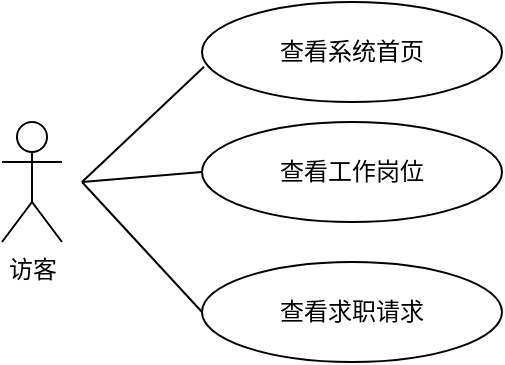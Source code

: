 <mxfile version="27.0.1" pages="6">
  <diagram name="第 1 页" id="2GDH76MVl6VmWbq02Grh">
    <mxGraphModel dx="1453" dy="730" grid="1" gridSize="10" guides="1" tooltips="1" connect="1" arrows="1" fold="1" page="1" pageScale="1" pageWidth="827" pageHeight="1169" math="0" shadow="0">
      <root>
        <mxCell id="0" />
        <mxCell id="1" parent="0" />
        <mxCell id="zZmuXaOG9Saka1yVLpwK-1" value="访客" style="shape=umlActor;verticalLabelPosition=bottom;verticalAlign=top;html=1;" vertex="1" parent="1">
          <mxGeometry x="120" y="180" width="30" height="60" as="geometry" />
        </mxCell>
        <mxCell id="zZmuXaOG9Saka1yVLpwK-4" value="查看系统首页" style="ellipse;whiteSpace=wrap;html=1;" vertex="1" parent="1">
          <mxGeometry x="220" y="120" width="150" height="50" as="geometry" />
        </mxCell>
        <mxCell id="zZmuXaOG9Saka1yVLpwK-5" value="查看工作岗位" style="ellipse;whiteSpace=wrap;html=1;" vertex="1" parent="1">
          <mxGeometry x="220" y="180" width="150" height="50" as="geometry" />
        </mxCell>
        <mxCell id="zZmuXaOG9Saka1yVLpwK-6" value="查看求职请求" style="ellipse;whiteSpace=wrap;html=1;" vertex="1" parent="1">
          <mxGeometry x="220" y="250" width="150" height="50" as="geometry" />
        </mxCell>
        <mxCell id="zZmuXaOG9Saka1yVLpwK-13" value="" style="endArrow=none;html=1;rounded=0;entryX=0.007;entryY=0.647;entryDx=0;entryDy=0;entryPerimeter=0;" edge="1" parent="1" target="zZmuXaOG9Saka1yVLpwK-4">
          <mxGeometry width="50" height="50" relative="1" as="geometry">
            <mxPoint x="160" y="210" as="sourcePoint" />
            <mxPoint x="440" y="350" as="targetPoint" />
          </mxGeometry>
        </mxCell>
        <mxCell id="zZmuXaOG9Saka1yVLpwK-14" value="" style="endArrow=none;html=1;rounded=0;entryX=0;entryY=0.5;entryDx=0;entryDy=0;" edge="1" parent="1" target="zZmuXaOG9Saka1yVLpwK-5">
          <mxGeometry width="50" height="50" relative="1" as="geometry">
            <mxPoint x="160" y="210" as="sourcePoint" />
            <mxPoint x="231" y="162" as="targetPoint" />
          </mxGeometry>
        </mxCell>
        <mxCell id="zZmuXaOG9Saka1yVLpwK-15" value="" style="endArrow=none;html=1;rounded=0;entryX=0;entryY=0.5;entryDx=0;entryDy=0;" edge="1" parent="1" target="zZmuXaOG9Saka1yVLpwK-6">
          <mxGeometry width="50" height="50" relative="1" as="geometry">
            <mxPoint x="160" y="210" as="sourcePoint" />
            <mxPoint x="241" y="172" as="targetPoint" />
          </mxGeometry>
        </mxCell>
      </root>
    </mxGraphModel>
  </diagram>
  <diagram id="-imuxvIKcpQewfqmrpBF" name="第 2 页">
    <mxGraphModel dx="1453" dy="730" grid="1" gridSize="10" guides="1" tooltips="1" connect="1" arrows="1" fold="1" page="1" pageScale="1" pageWidth="827" pageHeight="1169" math="0" shadow="0">
      <root>
        <mxCell id="0" />
        <mxCell id="1" parent="0" />
        <mxCell id="9Ub3UlrLEFwC5tRIosp9-1" value="应聘者" style="shape=umlActor;verticalLabelPosition=bottom;verticalAlign=top;html=1;" vertex="1" parent="1">
          <mxGeometry x="120" y="180" width="30" height="60" as="geometry" />
        </mxCell>
        <mxCell id="9Ub3UlrLEFwC5tRIosp9-2" value="查看系统首页" style="ellipse;whiteSpace=wrap;html=1;" vertex="1" parent="1">
          <mxGeometry x="380" y="80" width="150" height="50" as="geometry" />
        </mxCell>
        <mxCell id="9Ub3UlrLEFwC5tRIosp9-3" value="查看工作岗位" style="ellipse;whiteSpace=wrap;html=1;" vertex="1" parent="1">
          <mxGeometry x="480" y="140" width="150" height="50" as="geometry" />
        </mxCell>
        <mxCell id="9Ub3UlrLEFwC5tRIosp9-4" value="查看/发送求职请求" style="ellipse;whiteSpace=wrap;html=1;" vertex="1" parent="1">
          <mxGeometry x="480" y="250" width="150" height="50" as="geometry" />
        </mxCell>
        <mxCell id="9Ub3UlrLEFwC5tRIosp9-5" value="" style="endArrow=none;html=1;rounded=0;entryX=0.007;entryY=0.647;entryDx=0;entryDy=0;entryPerimeter=0;" edge="1" parent="1" target="9Ub3UlrLEFwC5tRIosp9-2">
          <mxGeometry width="50" height="50" relative="1" as="geometry">
            <mxPoint x="160" y="210" as="sourcePoint" />
            <mxPoint x="440" y="350" as="targetPoint" />
          </mxGeometry>
        </mxCell>
        <mxCell id="9Ub3UlrLEFwC5tRIosp9-6" value="" style="endArrow=none;html=1;rounded=0;entryX=0;entryY=0.5;entryDx=0;entryDy=0;" edge="1" parent="1" target="9Ub3UlrLEFwC5tRIosp9-3">
          <mxGeometry width="50" height="50" relative="1" as="geometry">
            <mxPoint x="160" y="210" as="sourcePoint" />
            <mxPoint x="231" y="162" as="targetPoint" />
          </mxGeometry>
        </mxCell>
        <mxCell id="9Ub3UlrLEFwC5tRIosp9-7" value="" style="endArrow=none;html=1;rounded=0;entryX=0;entryY=0.5;entryDx=0;entryDy=0;" edge="1" parent="1" target="9Ub3UlrLEFwC5tRIosp9-4">
          <mxGeometry width="50" height="50" relative="1" as="geometry">
            <mxPoint x="160" y="210" as="sourcePoint" />
            <mxPoint x="241" y="172" as="targetPoint" />
          </mxGeometry>
        </mxCell>
        <mxCell id="9Ub3UlrLEFwC5tRIosp9-8" value="登录/注册功能" style="ellipse;whiteSpace=wrap;html=1;" vertex="1" parent="1">
          <mxGeometry x="310" y="20" width="150" height="50" as="geometry" />
        </mxCell>
        <mxCell id="9Ub3UlrLEFwC5tRIosp9-9" value="" style="endArrow=none;html=1;rounded=0;entryX=0;entryY=1;entryDx=0;entryDy=0;" edge="1" parent="1" target="9Ub3UlrLEFwC5tRIosp9-8">
          <mxGeometry width="50" height="50" relative="1" as="geometry">
            <mxPoint x="160" y="210" as="sourcePoint" />
            <mxPoint x="331" y="122" as="targetPoint" />
          </mxGeometry>
        </mxCell>
        <mxCell id="9Ub3UlrLEFwC5tRIosp9-11" value="查看/修改个人信息" style="ellipse;whiteSpace=wrap;html=1;" vertex="1" parent="1">
          <mxGeometry x="590" y="200" width="150" height="50" as="geometry" />
        </mxCell>
        <mxCell id="9Ub3UlrLEFwC5tRIosp9-12" value="" style="endArrow=none;html=1;rounded=0;entryX=0;entryY=0.5;entryDx=0;entryDy=0;" edge="1" parent="1" target="9Ub3UlrLEFwC5tRIosp9-11">
          <mxGeometry width="50" height="50" relative="1" as="geometry">
            <mxPoint x="160" y="210" as="sourcePoint" />
            <mxPoint x="420" y="265" as="targetPoint" />
          </mxGeometry>
        </mxCell>
        <mxCell id="9Ub3UlrLEFwC5tRIosp9-13" value="查看/发送留言" style="ellipse;whiteSpace=wrap;html=1;" vertex="1" parent="1">
          <mxGeometry x="330" y="400" width="150" height="50" as="geometry" />
        </mxCell>
        <mxCell id="9Ub3UlrLEFwC5tRIosp9-14" value="" style="endArrow=none;html=1;rounded=0;entryX=0;entryY=0.5;entryDx=0;entryDy=0;" edge="1" parent="1" target="9Ub3UlrLEFwC5tRIosp9-13">
          <mxGeometry width="50" height="50" relative="1" as="geometry">
            <mxPoint x="160" y="210" as="sourcePoint" />
            <mxPoint x="390" y="335" as="targetPoint" />
          </mxGeometry>
        </mxCell>
        <mxCell id="9Ub3UlrLEFwC5tRIosp9-15" value="查看面试邀请" style="ellipse;whiteSpace=wrap;html=1;" vertex="1" parent="1">
          <mxGeometry x="390" y="310" width="150" height="50" as="geometry" />
        </mxCell>
        <mxCell id="9Ub3UlrLEFwC5tRIosp9-16" value="" style="endArrow=none;html=1;rounded=0;entryX=0.011;entryY=0.66;entryDx=0;entryDy=0;entryPerimeter=0;" edge="1" parent="1" target="9Ub3UlrLEFwC5tRIosp9-15">
          <mxGeometry width="50" height="50" relative="1" as="geometry">
            <mxPoint x="160" y="210" as="sourcePoint" />
            <mxPoint x="480" y="295" as="targetPoint" />
          </mxGeometry>
        </mxCell>
      </root>
    </mxGraphModel>
  </diagram>
  <diagram id="fpXQRVmt6rq48pq56r_s" name="第 3 页">
    <mxGraphModel dx="1453" dy="730" grid="1" gridSize="10" guides="1" tooltips="1" connect="1" arrows="1" fold="1" page="1" pageScale="1" pageWidth="827" pageHeight="1169" math="0" shadow="0">
      <root>
        <mxCell id="0" />
        <mxCell id="1" parent="0" />
        <mxCell id="W1v53pv1Vl7Q0a2-f4ht-1" value="企业用户" style="shape=umlActor;verticalLabelPosition=bottom;verticalAlign=top;html=1;" vertex="1" parent="1">
          <mxGeometry x="120" y="180" width="30" height="60" as="geometry" />
        </mxCell>
        <mxCell id="W1v53pv1Vl7Q0a2-f4ht-2" value="查看系统首页" style="ellipse;whiteSpace=wrap;html=1;" vertex="1" parent="1">
          <mxGeometry x="380" y="80" width="150" height="50" as="geometry" />
        </mxCell>
        <mxCell id="W1v53pv1Vl7Q0a2-f4ht-3" value="查看/修改工作岗位" style="ellipse;whiteSpace=wrap;html=1;" vertex="1" parent="1">
          <mxGeometry x="480" y="140" width="150" height="50" as="geometry" />
        </mxCell>
        <mxCell id="W1v53pv1Vl7Q0a2-f4ht-4" value="查看/接受求职请求" style="ellipse;whiteSpace=wrap;html=1;" vertex="1" parent="1">
          <mxGeometry x="480" y="250" width="150" height="50" as="geometry" />
        </mxCell>
        <mxCell id="W1v53pv1Vl7Q0a2-f4ht-5" value="" style="endArrow=none;html=1;rounded=0;entryX=0.007;entryY=0.647;entryDx=0;entryDy=0;entryPerimeter=0;" edge="1" parent="1" target="W1v53pv1Vl7Q0a2-f4ht-2">
          <mxGeometry width="50" height="50" relative="1" as="geometry">
            <mxPoint x="160" y="210" as="sourcePoint" />
            <mxPoint x="440" y="350" as="targetPoint" />
          </mxGeometry>
        </mxCell>
        <mxCell id="W1v53pv1Vl7Q0a2-f4ht-6" value="" style="endArrow=none;html=1;rounded=0;entryX=0;entryY=0.5;entryDx=0;entryDy=0;" edge="1" parent="1" target="W1v53pv1Vl7Q0a2-f4ht-3">
          <mxGeometry width="50" height="50" relative="1" as="geometry">
            <mxPoint x="160" y="210" as="sourcePoint" />
            <mxPoint x="231" y="162" as="targetPoint" />
          </mxGeometry>
        </mxCell>
        <mxCell id="W1v53pv1Vl7Q0a2-f4ht-7" value="" style="endArrow=none;html=1;rounded=0;entryX=0;entryY=0.5;entryDx=0;entryDy=0;" edge="1" parent="1" target="W1v53pv1Vl7Q0a2-f4ht-4">
          <mxGeometry width="50" height="50" relative="1" as="geometry">
            <mxPoint x="160" y="210" as="sourcePoint" />
            <mxPoint x="241" y="172" as="targetPoint" />
          </mxGeometry>
        </mxCell>
        <mxCell id="W1v53pv1Vl7Q0a2-f4ht-8" value="登录/注册功能" style="ellipse;whiteSpace=wrap;html=1;" vertex="1" parent="1">
          <mxGeometry x="310" y="20" width="150" height="50" as="geometry" />
        </mxCell>
        <mxCell id="W1v53pv1Vl7Q0a2-f4ht-9" value="" style="endArrow=none;html=1;rounded=0;entryX=0;entryY=1;entryDx=0;entryDy=0;" edge="1" parent="1" target="W1v53pv1Vl7Q0a2-f4ht-8">
          <mxGeometry width="50" height="50" relative="1" as="geometry">
            <mxPoint x="160" y="210" as="sourcePoint" />
            <mxPoint x="331" y="122" as="targetPoint" />
          </mxGeometry>
        </mxCell>
        <mxCell id="W1v53pv1Vl7Q0a2-f4ht-10" value="查看/修改企业信息" style="ellipse;whiteSpace=wrap;html=1;" vertex="1" parent="1">
          <mxGeometry x="590" y="200" width="150" height="50" as="geometry" />
        </mxCell>
        <mxCell id="W1v53pv1Vl7Q0a2-f4ht-11" value="" style="endArrow=none;html=1;rounded=0;entryX=0;entryY=0.5;entryDx=0;entryDy=0;" edge="1" parent="1" target="W1v53pv1Vl7Q0a2-f4ht-10">
          <mxGeometry width="50" height="50" relative="1" as="geometry">
            <mxPoint x="160" y="210" as="sourcePoint" />
            <mxPoint x="420" y="265" as="targetPoint" />
          </mxGeometry>
        </mxCell>
        <mxCell id="W1v53pv1Vl7Q0a2-f4ht-12" value="查看留言" style="ellipse;whiteSpace=wrap;html=1;" vertex="1" parent="1">
          <mxGeometry x="330" y="400" width="150" height="50" as="geometry" />
        </mxCell>
        <mxCell id="W1v53pv1Vl7Q0a2-f4ht-13" value="" style="endArrow=none;html=1;rounded=0;entryX=0;entryY=0.5;entryDx=0;entryDy=0;" edge="1" parent="1" target="W1v53pv1Vl7Q0a2-f4ht-12">
          <mxGeometry width="50" height="50" relative="1" as="geometry">
            <mxPoint x="160" y="210" as="sourcePoint" />
            <mxPoint x="390" y="335" as="targetPoint" />
          </mxGeometry>
        </mxCell>
        <mxCell id="W1v53pv1Vl7Q0a2-f4ht-14" value="查看/发出面试邀请" style="ellipse;whiteSpace=wrap;html=1;" vertex="1" parent="1">
          <mxGeometry x="390" y="310" width="150" height="50" as="geometry" />
        </mxCell>
        <mxCell id="W1v53pv1Vl7Q0a2-f4ht-15" value="" style="endArrow=none;html=1;rounded=0;entryX=0.011;entryY=0.66;entryDx=0;entryDy=0;entryPerimeter=0;" edge="1" parent="1" target="W1v53pv1Vl7Q0a2-f4ht-14">
          <mxGeometry width="50" height="50" relative="1" as="geometry">
            <mxPoint x="160" y="210" as="sourcePoint" />
            <mxPoint x="480" y="295" as="targetPoint" />
          </mxGeometry>
        </mxCell>
      </root>
    </mxGraphModel>
  </diagram>
  <diagram id="1Z8jJP3rl6NMqyAC-Uxs" name="第 4 页">
    <mxGraphModel dx="1453" dy="730" grid="1" gridSize="10" guides="1" tooltips="1" connect="1" arrows="1" fold="1" page="1" pageScale="1" pageWidth="827" pageHeight="1169" math="0" shadow="0">
      <root>
        <mxCell id="0" />
        <mxCell id="1" parent="0" />
        <mxCell id="AjjdyYKxUBdp6-kctdac-1" value="系统管理员" style="shape=umlActor;verticalLabelPosition=bottom;verticalAlign=top;html=1;" vertex="1" parent="1">
          <mxGeometry x="120" y="180" width="30" height="60" as="geometry" />
        </mxCell>
        <mxCell id="AjjdyYKxUBdp6-kctdac-2" value="查看系统首页" style="ellipse;whiteSpace=wrap;html=1;" vertex="1" parent="1">
          <mxGeometry x="360" y="60" width="150" height="50" as="geometry" />
        </mxCell>
        <mxCell id="AjjdyYKxUBdp6-kctdac-3" value="查看/修改工作岗位" style="ellipse;whiteSpace=wrap;html=1;" vertex="1" parent="1">
          <mxGeometry x="450" y="110" width="150" height="50" as="geometry" />
        </mxCell>
        <mxCell id="AjjdyYKxUBdp6-kctdac-4" value="查看/删除/修改求职请求" style="ellipse;whiteSpace=wrap;html=1;" vertex="1" parent="1">
          <mxGeometry x="500" y="320" width="150" height="50" as="geometry" />
        </mxCell>
        <mxCell id="AjjdyYKxUBdp6-kctdac-5" value="" style="endArrow=none;html=1;rounded=0;entryX=0.007;entryY=0.647;entryDx=0;entryDy=0;entryPerimeter=0;" edge="1" parent="1" target="AjjdyYKxUBdp6-kctdac-2">
          <mxGeometry width="50" height="50" relative="1" as="geometry">
            <mxPoint x="160" y="210" as="sourcePoint" />
            <mxPoint x="440" y="350" as="targetPoint" />
          </mxGeometry>
        </mxCell>
        <mxCell id="AjjdyYKxUBdp6-kctdac-6" value="" style="endArrow=none;html=1;rounded=0;entryX=0;entryY=0.5;entryDx=0;entryDy=0;" edge="1" parent="1" target="AjjdyYKxUBdp6-kctdac-3">
          <mxGeometry width="50" height="50" relative="1" as="geometry">
            <mxPoint x="160" y="210" as="sourcePoint" />
            <mxPoint x="231" y="162" as="targetPoint" />
          </mxGeometry>
        </mxCell>
        <mxCell id="AjjdyYKxUBdp6-kctdac-7" value="" style="endArrow=none;html=1;rounded=0;entryX=0;entryY=0.5;entryDx=0;entryDy=0;" edge="1" parent="1" target="AjjdyYKxUBdp6-kctdac-4">
          <mxGeometry width="50" height="50" relative="1" as="geometry">
            <mxPoint x="160" y="210" as="sourcePoint" />
            <mxPoint x="241" y="172" as="targetPoint" />
          </mxGeometry>
        </mxCell>
        <mxCell id="AjjdyYKxUBdp6-kctdac-8" value="登录/注册功能" style="ellipse;whiteSpace=wrap;html=1;" vertex="1" parent="1">
          <mxGeometry x="264" y="10" width="150" height="50" as="geometry" />
        </mxCell>
        <mxCell id="AjjdyYKxUBdp6-kctdac-9" value="" style="endArrow=none;html=1;rounded=0;entryX=0;entryY=1;entryDx=0;entryDy=0;" edge="1" parent="1" target="AjjdyYKxUBdp6-kctdac-8">
          <mxGeometry width="50" height="50" relative="1" as="geometry">
            <mxPoint x="160" y="210" as="sourcePoint" />
            <mxPoint x="331" y="122" as="targetPoint" />
          </mxGeometry>
        </mxCell>
        <mxCell id="AjjdyYKxUBdp6-kctdac-10" value="查看/修改/添加企业信息" style="ellipse;whiteSpace=wrap;html=1;" vertex="1" parent="1">
          <mxGeometry x="540" y="170" width="150" height="50" as="geometry" />
        </mxCell>
        <mxCell id="AjjdyYKxUBdp6-kctdac-11" value="" style="endArrow=none;html=1;rounded=0;entryX=0;entryY=0.5;entryDx=0;entryDy=0;" edge="1" parent="1" target="AjjdyYKxUBdp6-kctdac-10">
          <mxGeometry width="50" height="50" relative="1" as="geometry">
            <mxPoint x="160" y="210" as="sourcePoint" />
            <mxPoint x="420" y="265" as="targetPoint" />
          </mxGeometry>
        </mxCell>
        <mxCell id="AjjdyYKxUBdp6-kctdac-12" value="查看/删除留言" style="ellipse;whiteSpace=wrap;html=1;" vertex="1" parent="1">
          <mxGeometry x="270" y="490" width="150" height="50" as="geometry" />
        </mxCell>
        <mxCell id="AjjdyYKxUBdp6-kctdac-13" value="" style="endArrow=none;html=1;rounded=0;entryX=0;entryY=0.5;entryDx=0;entryDy=0;" edge="1" parent="1" target="AjjdyYKxUBdp6-kctdac-12">
          <mxGeometry width="50" height="50" relative="1" as="geometry">
            <mxPoint x="160" y="210" as="sourcePoint" />
            <mxPoint x="390" y="335" as="targetPoint" />
          </mxGeometry>
        </mxCell>
        <mxCell id="AjjdyYKxUBdp6-kctdac-14" value="查看/修改/删除面试邀请" style="ellipse;whiteSpace=wrap;html=1;" vertex="1" parent="1">
          <mxGeometry x="370" y="440" width="150" height="50" as="geometry" />
        </mxCell>
        <mxCell id="AjjdyYKxUBdp6-kctdac-15" value="" style="endArrow=none;html=1;rounded=0;entryX=0.011;entryY=0.66;entryDx=0;entryDy=0;entryPerimeter=0;" edge="1" parent="1" target="AjjdyYKxUBdp6-kctdac-14">
          <mxGeometry width="50" height="50" relative="1" as="geometry">
            <mxPoint x="160" y="210" as="sourcePoint" />
            <mxPoint x="480" y="295" as="targetPoint" />
          </mxGeometry>
        </mxCell>
        <mxCell id="qaLExTulfCxYtcMh3SKy-1" value="查看/修改/添加应聘者信息" style="ellipse;whiteSpace=wrap;html=1;" vertex="1" parent="1">
          <mxGeometry x="560" y="250" width="150" height="50" as="geometry" />
        </mxCell>
        <mxCell id="qaLExTulfCxYtcMh3SKy-2" value="" style="endArrow=none;html=1;rounded=0;entryX=0.002;entryY=0.66;entryDx=0;entryDy=0;entryPerimeter=0;" edge="1" parent="1" target="qaLExTulfCxYtcMh3SKy-1">
          <mxGeometry width="50" height="50" relative="1" as="geometry">
            <mxPoint x="160" y="210" as="sourcePoint" />
            <mxPoint x="590" y="235" as="targetPoint" />
          </mxGeometry>
        </mxCell>
        <mxCell id="qaLExTulfCxYtcMh3SKy-3" value="管理员管理" style="ellipse;whiteSpace=wrap;html=1;" vertex="1" parent="1">
          <mxGeometry x="440" y="380" width="150" height="50" as="geometry" />
        </mxCell>
        <mxCell id="qaLExTulfCxYtcMh3SKy-4" value="" style="endArrow=none;html=1;rounded=0;entryX=0;entryY=0.5;entryDx=0;entryDy=0;" edge="1" parent="1" target="qaLExTulfCxYtcMh3SKy-3">
          <mxGeometry width="50" height="50" relative="1" as="geometry">
            <mxPoint x="160" y="210" as="sourcePoint" />
            <mxPoint x="490" y="335" as="targetPoint" />
          </mxGeometry>
        </mxCell>
      </root>
    </mxGraphModel>
  </diagram>
  <diagram id="lBaF6vBHtZ_Q816PpNov" name="第 5 页">
    <mxGraphModel dx="1211" dy="608" grid="1" gridSize="10" guides="1" tooltips="1" connect="1" arrows="1" fold="1" page="1" pageScale="1" pageWidth="827" pageHeight="1169" math="0" shadow="0">
      <root>
        <mxCell id="0" />
        <mxCell id="1" parent="0" />
        <mxCell id="vmAebD6o5vECsE8aH-xc-1" value="&lt;font style=&quot;font-size: 18px;&quot;&gt;开始&lt;/font&gt;" style="strokeWidth=2;html=1;shape=mxgraph.flowchart.start_1;whiteSpace=wrap;" vertex="1" parent="1">
          <mxGeometry x="315.01" y="40" width="120" height="40" as="geometry" />
        </mxCell>
        <mxCell id="vmAebD6o5vECsE8aH-xc-8" style="edgeStyle=orthogonalEdgeStyle;rounded=0;orthogonalLoop=1;jettySize=auto;html=1;exitX=1;exitY=0.5;exitDx=0;exitDy=0;exitPerimeter=0;entryX=0;entryY=0.5;entryDx=0;entryDy=0;" edge="1" parent="1" source="vmAebD6o5vECsE8aH-xc-3" target="vmAebD6o5vECsE8aH-xc-7">
          <mxGeometry relative="1" as="geometry" />
        </mxCell>
        <mxCell id="vmAebD6o5vECsE8aH-xc-9" value="N" style="edgeLabel;html=1;align=center;verticalAlign=middle;resizable=0;points=[];" vertex="1" connectable="0" parent="vmAebD6o5vECsE8aH-xc-8">
          <mxGeometry x="-0.03" y="-1" relative="1" as="geometry">
            <mxPoint y="-16" as="offset" />
          </mxGeometry>
        </mxCell>
        <mxCell id="vmAebD6o5vECsE8aH-xc-10" style="edgeStyle=orthogonalEdgeStyle;rounded=0;orthogonalLoop=1;jettySize=auto;html=1;exitX=0.5;exitY=1;exitDx=0;exitDy=0;exitPerimeter=0;entryX=0.5;entryY=0;entryDx=0;entryDy=0;" edge="1" parent="1" source="vmAebD6o5vECsE8aH-xc-3" target="vmAebD6o5vECsE8aH-xc-6">
          <mxGeometry relative="1" as="geometry" />
        </mxCell>
        <mxCell id="vmAebD6o5vECsE8aH-xc-11" value="Y" style="edgeLabel;html=1;align=center;verticalAlign=middle;resizable=0;points=[];" vertex="1" connectable="0" parent="vmAebD6o5vECsE8aH-xc-10">
          <mxGeometry x="-0.151" relative="1" as="geometry">
            <mxPoint x="15" as="offset" />
          </mxGeometry>
        </mxCell>
        <mxCell id="vmAebD6o5vECsE8aH-xc-3" value="&lt;font style=&quot;font-size: 18px;&quot;&gt;是否登录&lt;/font&gt;" style="strokeWidth=2;html=1;shape=mxgraph.flowchart.decision;whiteSpace=wrap;" vertex="1" parent="1">
          <mxGeometry x="288.76" y="125" width="172.5" height="70" as="geometry" />
        </mxCell>
        <mxCell id="vmAebD6o5vECsE8aH-xc-5" style="edgeStyle=orthogonalEdgeStyle;rounded=0;orthogonalLoop=1;jettySize=auto;html=1;entryX=0.5;entryY=0;entryDx=0;entryDy=0;entryPerimeter=0;" edge="1" parent="1" source="vmAebD6o5vECsE8aH-xc-1" target="vmAebD6o5vECsE8aH-xc-3">
          <mxGeometry relative="1" as="geometry" />
        </mxCell>
        <mxCell id="vmAebD6o5vECsE8aH-xc-6" value="&lt;font style=&quot;font-size: 18px;&quot;&gt;已登录&lt;/font&gt;" style="rounded=1;whiteSpace=wrap;html=1;absoluteArcSize=1;arcSize=0;strokeWidth=2;" vertex="1" parent="1">
          <mxGeometry x="315.96" y="270" width="119.05" height="40" as="geometry" />
        </mxCell>
        <mxCell id="vmAebD6o5vECsE8aH-xc-15" style="edgeStyle=orthogonalEdgeStyle;rounded=0;orthogonalLoop=1;jettySize=auto;html=1;exitX=0.5;exitY=1;exitDx=0;exitDy=0;" edge="1" parent="1" source="vmAebD6o5vECsE8aH-xc-7" target="vmAebD6o5vECsE8aH-xc-12">
          <mxGeometry relative="1" as="geometry" />
        </mxCell>
        <mxCell id="vmAebD6o5vECsE8aH-xc-16" style="edgeStyle=orthogonalEdgeStyle;rounded=0;orthogonalLoop=1;jettySize=auto;html=1;exitX=0.5;exitY=1;exitDx=0;exitDy=0;entryX=0.5;entryY=0;entryDx=0;entryDy=0;" edge="1" parent="1" source="vmAebD6o5vECsE8aH-xc-7" target="vmAebD6o5vECsE8aH-xc-13">
          <mxGeometry relative="1" as="geometry" />
        </mxCell>
        <mxCell id="vmAebD6o5vECsE8aH-xc-17" style="edgeStyle=orthogonalEdgeStyle;rounded=0;orthogonalLoop=1;jettySize=auto;html=1;exitX=0.5;exitY=1;exitDx=0;exitDy=0;entryX=0.5;entryY=0;entryDx=0;entryDy=0;" edge="1" parent="1" source="vmAebD6o5vECsE8aH-xc-7" target="vmAebD6o5vECsE8aH-xc-14">
          <mxGeometry relative="1" as="geometry" />
        </mxCell>
        <mxCell id="vmAebD6o5vECsE8aH-xc-7" value="&lt;font style=&quot;font-size: 18px;&quot;&gt;访客&lt;/font&gt;" style="rounded=1;whiteSpace=wrap;html=1;absoluteArcSize=1;arcSize=0;strokeWidth=2;" vertex="1" parent="1">
          <mxGeometry x="947.5" y="142.5" width="100" height="35" as="geometry" />
        </mxCell>
        <mxCell id="vmAebD6o5vECsE8aH-xc-57" style="edgeStyle=orthogonalEdgeStyle;rounded=0;orthogonalLoop=1;jettySize=auto;html=1;exitX=0.5;exitY=1;exitDx=0;exitDy=0;" edge="1" parent="1" source="vmAebD6o5vECsE8aH-xc-12" target="vmAebD6o5vECsE8aH-xc-46">
          <mxGeometry relative="1" as="geometry">
            <Array as="points">
              <mxPoint x="858" y="820" />
              <mxPoint x="783" y="820" />
            </Array>
          </mxGeometry>
        </mxCell>
        <mxCell id="vmAebD6o5vECsE8aH-xc-12" value="&lt;font style=&quot;font-size: 18px;&quot;&gt;查看系统首页&lt;/font&gt;" style="rounded=1;whiteSpace=wrap;html=1;absoluteArcSize=1;arcSize=0;strokeWidth=2;" vertex="1" parent="1">
          <mxGeometry x="840" y="260" width="35" height="170" as="geometry" />
        </mxCell>
        <mxCell id="vmAebD6o5vECsE8aH-xc-53" style="edgeStyle=orthogonalEdgeStyle;rounded=0;orthogonalLoop=1;jettySize=auto;html=1;exitX=0.5;exitY=1;exitDx=0;exitDy=0;" edge="1" parent="1" source="vmAebD6o5vECsE8aH-xc-13" target="vmAebD6o5vECsE8aH-xc-46">
          <mxGeometry relative="1" as="geometry">
            <Array as="points">
              <mxPoint x="998" y="820" />
              <mxPoint x="783" y="820" />
            </Array>
          </mxGeometry>
        </mxCell>
        <mxCell id="vmAebD6o5vECsE8aH-xc-13" value="&lt;font style=&quot;font-size: 18px;&quot;&gt;查看工作岗位&lt;/font&gt;" style="rounded=1;whiteSpace=wrap;html=1;absoluteArcSize=1;arcSize=0;strokeWidth=2;" vertex="1" parent="1">
          <mxGeometry x="980" y="260" width="35" height="170" as="geometry" />
        </mxCell>
        <mxCell id="vmAebD6o5vECsE8aH-xc-54" style="edgeStyle=orthogonalEdgeStyle;rounded=0;orthogonalLoop=1;jettySize=auto;html=1;exitX=0.5;exitY=1;exitDx=0;exitDy=0;" edge="1" parent="1" source="vmAebD6o5vECsE8aH-xc-14" target="vmAebD6o5vECsE8aH-xc-46">
          <mxGeometry relative="1" as="geometry">
            <Array as="points">
              <mxPoint x="1128" y="820" />
              <mxPoint x="783" y="820" />
            </Array>
          </mxGeometry>
        </mxCell>
        <mxCell id="vmAebD6o5vECsE8aH-xc-14" value="&lt;font style=&quot;font-size: 18px;&quot;&gt;查看求职请求&lt;/font&gt;" style="rounded=1;whiteSpace=wrap;html=1;absoluteArcSize=1;arcSize=0;strokeWidth=2;" vertex="1" parent="1">
          <mxGeometry x="1110" y="260" width="35" height="170" as="geometry" />
        </mxCell>
        <mxCell id="vmAebD6o5vECsE8aH-xc-23" style="edgeStyle=orthogonalEdgeStyle;rounded=0;orthogonalLoop=1;jettySize=auto;html=1;exitX=0.5;exitY=1;exitDx=0;exitDy=0;exitPerimeter=0;" edge="1" parent="1" source="vmAebD6o5vECsE8aH-xc-18" target="vmAebD6o5vECsE8aH-xc-22">
          <mxGeometry relative="1" as="geometry" />
        </mxCell>
        <mxCell id="vmAebD6o5vECsE8aH-xc-24" style="edgeStyle=orthogonalEdgeStyle;rounded=0;orthogonalLoop=1;jettySize=auto;html=1;exitX=0.5;exitY=1;exitDx=0;exitDy=0;exitPerimeter=0;entryX=0.5;entryY=0;entryDx=0;entryDy=0;" edge="1" parent="1" source="vmAebD6o5vECsE8aH-xc-18" target="vmAebD6o5vECsE8aH-xc-21">
          <mxGeometry relative="1" as="geometry" />
        </mxCell>
        <mxCell id="vmAebD6o5vECsE8aH-xc-25" style="edgeStyle=orthogonalEdgeStyle;rounded=0;orthogonalLoop=1;jettySize=auto;html=1;exitX=0.5;exitY=1;exitDx=0;exitDy=0;exitPerimeter=0;" edge="1" parent="1" source="vmAebD6o5vECsE8aH-xc-18" target="vmAebD6o5vECsE8aH-xc-20">
          <mxGeometry relative="1" as="geometry" />
        </mxCell>
        <mxCell id="vmAebD6o5vECsE8aH-xc-18" value="&lt;font style=&quot;font-size: 18px;&quot;&gt;用户类别&lt;/font&gt;" style="strokeWidth=2;html=1;shape=mxgraph.flowchart.decision;whiteSpace=wrap;" vertex="1" parent="1">
          <mxGeometry x="290" y="350" width="172.5" height="70" as="geometry" />
        </mxCell>
        <mxCell id="vmAebD6o5vECsE8aH-xc-19" style="edgeStyle=orthogonalEdgeStyle;rounded=0;orthogonalLoop=1;jettySize=auto;html=1;exitX=0.5;exitY=1;exitDx=0;exitDy=0;entryX=0.5;entryY=0;entryDx=0;entryDy=0;entryPerimeter=0;" edge="1" parent="1" source="vmAebD6o5vECsE8aH-xc-6" target="vmAebD6o5vECsE8aH-xc-18">
          <mxGeometry relative="1" as="geometry" />
        </mxCell>
        <mxCell id="vmAebD6o5vECsE8aH-xc-43" style="edgeStyle=orthogonalEdgeStyle;rounded=0;orthogonalLoop=1;jettySize=auto;html=1;exitX=0.5;exitY=1;exitDx=0;exitDy=0;entryX=0.5;entryY=0;entryDx=0;entryDy=0;" edge="1" parent="1" source="vmAebD6o5vECsE8aH-xc-20" target="vmAebD6o5vECsE8aH-xc-42">
          <mxGeometry relative="1" as="geometry" />
        </mxCell>
        <mxCell id="vmAebD6o5vECsE8aH-xc-45" style="edgeStyle=orthogonalEdgeStyle;rounded=0;orthogonalLoop=1;jettySize=auto;html=1;exitX=0.5;exitY=1;exitDx=0;exitDy=0;entryX=0.5;entryY=0;entryDx=0;entryDy=0;" edge="1" parent="1" source="vmAebD6o5vECsE8aH-xc-20" target="vmAebD6o5vECsE8aH-xc-44">
          <mxGeometry relative="1" as="geometry" />
        </mxCell>
        <mxCell id="vmAebD6o5vECsE8aH-xc-20" value="&lt;font style=&quot;font-size: 18px;&quot;&gt;系统管理员&lt;/font&gt;" style="rounded=1;whiteSpace=wrap;html=1;absoluteArcSize=1;arcSize=0;strokeWidth=2;" vertex="1" parent="1">
          <mxGeometry x="660" y="520" width="100" height="35" as="geometry" />
        </mxCell>
        <mxCell id="vmAebD6o5vECsE8aH-xc-32" style="edgeStyle=orthogonalEdgeStyle;rounded=0;orthogonalLoop=1;jettySize=auto;html=1;exitX=0.5;exitY=1;exitDx=0;exitDy=0;entryX=0.5;entryY=0;entryDx=0;entryDy=0;" edge="1" parent="1" source="vmAebD6o5vECsE8aH-xc-21" target="vmAebD6o5vECsE8aH-xc-26">
          <mxGeometry relative="1" as="geometry">
            <mxPoint x="290" y="600" as="targetPoint" />
            <Array as="points">
              <mxPoint x="376" y="580" />
              <mxPoint x="298" y="580" />
            </Array>
          </mxGeometry>
        </mxCell>
        <mxCell id="vmAebD6o5vECsE8aH-xc-35" style="edgeStyle=orthogonalEdgeStyle;rounded=0;orthogonalLoop=1;jettySize=auto;html=1;exitX=0.5;exitY=1;exitDx=0;exitDy=0;entryX=0.5;entryY=0;entryDx=0;entryDy=0;" edge="1" parent="1" source="vmAebD6o5vECsE8aH-xc-21" target="vmAebD6o5vECsE8aH-xc-33">
          <mxGeometry relative="1" as="geometry">
            <Array as="points">
              <mxPoint x="376" y="580" />
              <mxPoint x="128" y="580" />
            </Array>
          </mxGeometry>
        </mxCell>
        <mxCell id="vmAebD6o5vECsE8aH-xc-21" value="&lt;font style=&quot;font-size: 18px;&quot;&gt;企业用户&lt;/font&gt;" style="rounded=1;whiteSpace=wrap;html=1;absoluteArcSize=1;arcSize=0;strokeWidth=2;" vertex="1" parent="1">
          <mxGeometry x="326.25" y="520" width="100" height="35" as="geometry" />
        </mxCell>
        <mxCell id="vmAebD6o5vECsE8aH-xc-31" style="edgeStyle=orthogonalEdgeStyle;rounded=0;orthogonalLoop=1;jettySize=auto;html=1;exitX=0.5;exitY=1;exitDx=0;exitDy=0;entryX=0.5;entryY=0;entryDx=0;entryDy=0;" edge="1" parent="1" source="vmAebD6o5vECsE8aH-xc-22" target="vmAebD6o5vECsE8aH-xc-26">
          <mxGeometry relative="1" as="geometry">
            <Array as="points">
              <mxPoint x="230" y="580" />
              <mxPoint x="298" y="580" />
            </Array>
          </mxGeometry>
        </mxCell>
        <mxCell id="vmAebD6o5vECsE8aH-xc-34" style="edgeStyle=orthogonalEdgeStyle;rounded=0;orthogonalLoop=1;jettySize=auto;html=1;exitX=0.5;exitY=1;exitDx=0;exitDy=0;entryX=0.5;entryY=0;entryDx=0;entryDy=0;" edge="1" parent="1" source="vmAebD6o5vECsE8aH-xc-22" target="vmAebD6o5vECsE8aH-xc-33">
          <mxGeometry relative="1" as="geometry">
            <Array as="points">
              <mxPoint x="230" y="580" />
              <mxPoint x="128" y="580" />
            </Array>
          </mxGeometry>
        </mxCell>
        <mxCell id="vmAebD6o5vECsE8aH-xc-40" style="edgeStyle=orthogonalEdgeStyle;rounded=0;orthogonalLoop=1;jettySize=auto;html=1;exitX=0.5;exitY=1;exitDx=0;exitDy=0;entryX=0.5;entryY=0;entryDx=0;entryDy=0;" edge="1" parent="1" source="vmAebD6o5vECsE8aH-xc-22" target="vmAebD6o5vECsE8aH-xc-36">
          <mxGeometry relative="1" as="geometry">
            <Array as="points">
              <mxPoint x="230" y="580" />
              <mxPoint x="500" y="580" />
            </Array>
          </mxGeometry>
        </mxCell>
        <mxCell id="vmAebD6o5vECsE8aH-xc-22" value="&lt;font style=&quot;font-size: 18px;&quot;&gt;应聘者&lt;/font&gt;" style="rounded=1;whiteSpace=wrap;html=1;absoluteArcSize=1;arcSize=0;strokeWidth=2;" vertex="1" parent="1">
          <mxGeometry x="180" y="520" width="100" height="40" as="geometry" />
        </mxCell>
        <mxCell id="vmAebD6o5vECsE8aH-xc-48" style="edgeStyle=orthogonalEdgeStyle;rounded=0;orthogonalLoop=1;jettySize=auto;html=1;exitX=0.5;exitY=1;exitDx=0;exitDy=0;" edge="1" parent="1" source="vmAebD6o5vECsE8aH-xc-26" target="vmAebD6o5vECsE8aH-xc-46">
          <mxGeometry relative="1" as="geometry">
            <mxPoint x="600" y="880" as="targetPoint" />
            <Array as="points">
              <mxPoint x="298" y="820" />
              <mxPoint x="783" y="820" />
            </Array>
          </mxGeometry>
        </mxCell>
        <mxCell id="vmAebD6o5vECsE8aH-xc-26" value="&lt;font style=&quot;font-size: 18px;&quot;&gt;查看&lt;/font&gt;&lt;span style=&quot;font-size: 18px; background-color: transparent; color: light-dark(rgb(0, 0, 0), rgb(255, 255, 255));&quot;&gt;/布置&lt;/span&gt;&lt;div&gt;&lt;div&gt;&lt;span style=&quot;font-size: 18px; background-color: transparent; color: light-dark(rgb(0, 0, 0), rgb(255, 255, 255));&quot;&gt;工作岗位信息&lt;/span&gt;&lt;/div&gt;&lt;/div&gt;" style="rounded=1;whiteSpace=wrap;html=1;absoluteArcSize=1;arcSize=0;strokeWidth=2;" vertex="1" parent="1">
          <mxGeometry x="230" y="610" width="135" height="65" as="geometry" />
        </mxCell>
        <mxCell id="vmAebD6o5vECsE8aH-xc-33" value="&lt;font style=&quot;font-size: 18px;&quot;&gt;查看&lt;/font&gt;&lt;span style=&quot;font-size: 18px; background-color: transparent; color: light-dark(rgb(0, 0, 0), rgb(255, 255, 255));&quot;&gt;/布置&lt;/span&gt;&lt;span style=&quot;background-color: transparent; color: light-dark(rgb(0, 0, 0), rgb(255, 255, 255)); font-size: 18px;&quot;&gt;留言&lt;/span&gt;" style="rounded=1;whiteSpace=wrap;html=1;absoluteArcSize=1;arcSize=0;strokeWidth=2;" vertex="1" parent="1">
          <mxGeometry x="60" y="610" width="135" height="65" as="geometry" />
        </mxCell>
        <mxCell id="vmAebD6o5vECsE8aH-xc-49" style="edgeStyle=orthogonalEdgeStyle;rounded=0;orthogonalLoop=1;jettySize=auto;html=1;exitX=0.5;exitY=1;exitDx=0;exitDy=0;" edge="1" parent="1" source="vmAebD6o5vECsE8aH-xc-36" target="vmAebD6o5vECsE8aH-xc-46">
          <mxGeometry relative="1" as="geometry">
            <Array as="points">
              <mxPoint x="510" y="675" />
              <mxPoint x="510" y="820" />
              <mxPoint x="783" y="820" />
            </Array>
          </mxGeometry>
        </mxCell>
        <mxCell id="vmAebD6o5vECsE8aH-xc-36" value="&lt;font style=&quot;font-size: 18px;&quot;&gt;查看&lt;/font&gt;&lt;span style=&quot;font-size: 18px; background-color: transparent; color: light-dark(rgb(0, 0, 0), rgb(255, 255, 255));&quot;&gt;/布置&lt;/span&gt;&lt;div&gt;&lt;span style=&quot;font-size: 18px;&quot;&gt;面试邀请&lt;/span&gt;&lt;/div&gt;" style="rounded=1;whiteSpace=wrap;html=1;absoluteArcSize=1;arcSize=0;strokeWidth=2;" vertex="1" parent="1">
          <mxGeometry x="432.5" y="610" width="135" height="65" as="geometry" />
        </mxCell>
        <mxCell id="vmAebD6o5vECsE8aH-xc-42" value="&lt;span style=&quot;font-size: 18px;&quot;&gt;管理系统用户信息&lt;/span&gt;" style="rounded=1;whiteSpace=wrap;html=1;absoluteArcSize=1;arcSize=0;strokeWidth=2;" vertex="1" parent="1">
          <mxGeometry x="605" y="600" width="45" height="120" as="geometry" />
        </mxCell>
        <mxCell id="vmAebD6o5vECsE8aH-xc-44" value="&lt;span style=&quot;font-size: 18px;&quot;&gt;管理系统功能信息&lt;/span&gt;" style="rounded=1;whiteSpace=wrap;html=1;absoluteArcSize=1;arcSize=0;strokeWidth=2;" vertex="1" parent="1">
          <mxGeometry x="760" y="600" width="45" height="120" as="geometry" />
        </mxCell>
        <mxCell id="vmAebD6o5vECsE8aH-xc-46" value="&lt;font style=&quot;font-size: 18px;&quot;&gt;结束&lt;/font&gt;" style="strokeWidth=2;html=1;shape=mxgraph.flowchart.start_1;whiteSpace=wrap;" vertex="1" parent="1">
          <mxGeometry x="722.5" y="910" width="120" height="40" as="geometry" />
        </mxCell>
        <mxCell id="vmAebD6o5vECsE8aH-xc-47" style="edgeStyle=orthogonalEdgeStyle;rounded=0;orthogonalLoop=1;jettySize=auto;html=1;exitX=0.5;exitY=1;exitDx=0;exitDy=0;entryX=0.5;entryY=0;entryDx=0;entryDy=0;entryPerimeter=0;" edge="1" parent="1" source="vmAebD6o5vECsE8aH-xc-33" target="vmAebD6o5vECsE8aH-xc-46">
          <mxGeometry relative="1" as="geometry">
            <Array as="points">
              <mxPoint x="128" y="820" />
              <mxPoint x="783" y="820" />
              <mxPoint x="783" y="890" />
            </Array>
          </mxGeometry>
        </mxCell>
        <mxCell id="vmAebD6o5vECsE8aH-xc-51" style="edgeStyle=orthogonalEdgeStyle;rounded=0;orthogonalLoop=1;jettySize=auto;html=1;exitX=0.5;exitY=1;exitDx=0;exitDy=0;entryX=0.5;entryY=0;entryDx=0;entryDy=0;entryPerimeter=0;" edge="1" parent="1" source="vmAebD6o5vECsE8aH-xc-44" target="vmAebD6o5vECsE8aH-xc-46">
          <mxGeometry relative="1" as="geometry">
            <Array as="points">
              <mxPoint x="745" y="820" />
              <mxPoint x="783" y="820" />
              <mxPoint x="783" y="890" />
            </Array>
          </mxGeometry>
        </mxCell>
        <mxCell id="vmAebD6o5vECsE8aH-xc-56" style="edgeStyle=orthogonalEdgeStyle;rounded=0;orthogonalLoop=1;jettySize=auto;html=1;exitX=0.5;exitY=1;exitDx=0;exitDy=0;entryX=0.5;entryY=0;entryDx=0;entryDy=0;entryPerimeter=0;" edge="1" parent="1" source="vmAebD6o5vECsE8aH-xc-42" target="vmAebD6o5vECsE8aH-xc-46">
          <mxGeometry relative="1" as="geometry">
            <Array as="points">
              <mxPoint x="628" y="820" />
              <mxPoint x="783" y="820" />
            </Array>
          </mxGeometry>
        </mxCell>
      </root>
    </mxGraphModel>
  </diagram>
  <diagram id="nGwwlxgi3m20u9vLNKAu" name="第 6 页">
    <mxGraphModel dx="1453" dy="730" grid="1" gridSize="10" guides="1" tooltips="1" connect="1" arrows="1" fold="1" page="1" pageScale="1" pageWidth="827" pageHeight="1169" math="0" shadow="0">
      <root>
        <mxCell id="0" />
        <mxCell id="1" parent="0" />
        <mxCell id="uRMY_vWYOBF5y7IU7k-l-1" value="&lt;font style=&quot;font-size: 24px;&quot;&gt;在线招聘系统&lt;/font&gt;" style="rounded=0;whiteSpace=wrap;html=1;" vertex="1" parent="1">
          <mxGeometry x="440" y="30" width="236" height="40" as="geometry" />
        </mxCell>
        <mxCell id="uRMY_vWYOBF5y7IU7k-l-2" value="&lt;font style=&quot;font-size: 24px;&quot;&gt;访客&lt;/font&gt;" style="rounded=0;whiteSpace=wrap;html=1;" vertex="1" parent="1">
          <mxGeometry x="110" y="160" width="110" height="60" as="geometry" />
        </mxCell>
        <mxCell id="uRMY_vWYOBF5y7IU7k-l-7" value="" style="endArrow=none;html=1;rounded=0;entryX=0.5;entryY=1;entryDx=0;entryDy=0;edgeStyle=orthogonalEdgeStyle;exitX=0.5;exitY=0;exitDx=0;exitDy=0;" edge="1" parent="1" source="uRMY_vWYOBF5y7IU7k-l-2" target="uRMY_vWYOBF5y7IU7k-l-1">
          <mxGeometry width="50" height="50" relative="1" as="geometry">
            <mxPoint x="390" y="400" as="sourcePoint" />
            <mxPoint x="440" y="350" as="targetPoint" />
          </mxGeometry>
        </mxCell>
        <mxCell id="uRMY_vWYOBF5y7IU7k-l-8" value="&lt;font style=&quot;font-size: 24px;&quot;&gt;应聘者&lt;/font&gt;" style="rounded=0;whiteSpace=wrap;html=1;" vertex="1" parent="1">
          <mxGeometry x="414" y="160" width="110" height="60" as="geometry" />
        </mxCell>
        <mxCell id="uRMY_vWYOBF5y7IU7k-l-9" value="&lt;font style=&quot;font-size: 24px;&quot;&gt;企业用户&lt;/font&gt;" style="rounded=0;whiteSpace=wrap;html=1;" vertex="1" parent="1">
          <mxGeometry x="730" y="160" width="110" height="60" as="geometry" />
        </mxCell>
        <mxCell id="uRMY_vWYOBF5y7IU7k-l-10" value="&lt;font style=&quot;font-size: 24px;&quot;&gt;管理员&lt;/font&gt;" style="rounded=0;whiteSpace=wrap;html=1;" vertex="1" parent="1">
          <mxGeometry x="1020" y="160" width="110" height="60" as="geometry" />
        </mxCell>
        <mxCell id="uRMY_vWYOBF5y7IU7k-l-12" value="" style="endArrow=none;html=1;rounded=0;entryX=0.5;entryY=1;entryDx=0;entryDy=0;edgeStyle=orthogonalEdgeStyle;exitX=0.5;exitY=0;exitDx=0;exitDy=0;" edge="1" parent="1" source="uRMY_vWYOBF5y7IU7k-l-8" target="uRMY_vWYOBF5y7IU7k-l-1">
          <mxGeometry width="50" height="50" relative="1" as="geometry">
            <mxPoint x="175" y="170" as="sourcePoint" />
            <mxPoint x="424" y="80" as="targetPoint" />
          </mxGeometry>
        </mxCell>
        <mxCell id="uRMY_vWYOBF5y7IU7k-l-13" value="" style="endArrow=none;html=1;rounded=0;entryX=0.5;entryY=1;entryDx=0;entryDy=0;edgeStyle=orthogonalEdgeStyle;exitX=0.5;exitY=0;exitDx=0;exitDy=0;" edge="1" parent="1" source="uRMY_vWYOBF5y7IU7k-l-9" target="uRMY_vWYOBF5y7IU7k-l-1">
          <mxGeometry width="50" height="50" relative="1" as="geometry">
            <mxPoint x="185" y="180" as="sourcePoint" />
            <mxPoint x="434" y="90" as="targetPoint" />
          </mxGeometry>
        </mxCell>
        <mxCell id="uRMY_vWYOBF5y7IU7k-l-14" value="" style="endArrow=none;html=1;rounded=0;entryX=0.5;entryY=1;entryDx=0;entryDy=0;edgeStyle=orthogonalEdgeStyle;exitX=0.5;exitY=0;exitDx=0;exitDy=0;" edge="1" parent="1" source="uRMY_vWYOBF5y7IU7k-l-10" target="uRMY_vWYOBF5y7IU7k-l-1">
          <mxGeometry width="50" height="50" relative="1" as="geometry">
            <mxPoint x="615" y="170" as="sourcePoint" />
            <mxPoint x="424" y="80" as="targetPoint" />
          </mxGeometry>
        </mxCell>
        <mxCell id="hcvdKSsjjfHA2yg-WJre-1" value="&lt;font style=&quot;font-size: 24px;&quot;&gt;查看系统首页&lt;/font&gt;" style="rounded=0;whiteSpace=wrap;html=1;" vertex="1" parent="1">
          <mxGeometry x="50" y="300" width="40" height="240" as="geometry" />
        </mxCell>
        <mxCell id="ulgtZv72FPFt4cCQaLPi-1" value="&lt;font style=&quot;font-size: 24px;&quot;&gt;查看工作岗位&lt;/font&gt;" style="rounded=0;whiteSpace=wrap;html=1;" vertex="1" parent="1">
          <mxGeometry x="145" y="300" width="40" height="240" as="geometry" />
        </mxCell>
        <mxCell id="NQqJmwjstWOK6PWrkvcM-1" value="&lt;font style=&quot;font-size: 24px;&quot;&gt;查看求职请求&lt;/font&gt;" style="rounded=0;whiteSpace=wrap;html=1;" vertex="1" parent="1">
          <mxGeometry x="250" y="300" width="40" height="240" as="geometry" />
        </mxCell>
        <mxCell id="NQqJmwjstWOK6PWrkvcM-3" value="" style="endArrow=none;html=1;rounded=0;entryX=0.5;entryY=1;entryDx=0;entryDy=0;edgeStyle=orthogonalEdgeStyle;exitX=0.5;exitY=0;exitDx=0;exitDy=0;" edge="1" parent="1" source="hcvdKSsjjfHA2yg-WJre-1" target="uRMY_vWYOBF5y7IU7k-l-2">
          <mxGeometry width="50" height="50" relative="1" as="geometry">
            <mxPoint x="120" y="280" as="sourcePoint" />
            <mxPoint x="369" y="190" as="targetPoint" />
          </mxGeometry>
        </mxCell>
        <mxCell id="NQqJmwjstWOK6PWrkvcM-4" value="" style="endArrow=none;html=1;rounded=0;entryX=0.5;entryY=1;entryDx=0;entryDy=0;edgeStyle=orthogonalEdgeStyle;exitX=0.5;exitY=0;exitDx=0;exitDy=0;" edge="1" parent="1" source="ulgtZv72FPFt4cCQaLPi-1" target="uRMY_vWYOBF5y7IU7k-l-2">
          <mxGeometry width="50" height="50" relative="1" as="geometry">
            <mxPoint x="80" y="320" as="sourcePoint" />
            <mxPoint x="175" y="230" as="targetPoint" />
          </mxGeometry>
        </mxCell>
        <mxCell id="NQqJmwjstWOK6PWrkvcM-5" value="" style="endArrow=none;html=1;rounded=0;edgeStyle=orthogonalEdgeStyle;exitX=0.5;exitY=0;exitDx=0;exitDy=0;entryX=0.5;entryY=1;entryDx=0;entryDy=0;" edge="1" parent="1" source="NQqJmwjstWOK6PWrkvcM-1" target="uRMY_vWYOBF5y7IU7k-l-2">
          <mxGeometry width="50" height="50" relative="1" as="geometry">
            <mxPoint x="90" y="330" as="sourcePoint" />
            <mxPoint x="170" y="220" as="targetPoint" />
          </mxGeometry>
        </mxCell>
        <mxCell id="NQqJmwjstWOK6PWrkvcM-6" value="&lt;font style=&quot;font-size: 24px;&quot;&gt;个人中心&lt;/font&gt;" style="rounded=0;whiteSpace=wrap;html=1;" vertex="1" parent="1">
          <mxGeometry x="380" y="300" width="40" height="240" as="geometry" />
        </mxCell>
        <mxCell id="NQqJmwjstWOK6PWrkvcM-7" value="" style="endArrow=none;html=1;rounded=0;edgeStyle=orthogonalEdgeStyle;exitX=0.5;exitY=0;exitDx=0;exitDy=0;entryX=0.5;entryY=1;entryDx=0;entryDy=0;" edge="1" parent="1" source="NQqJmwjstWOK6PWrkvcM-6" target="uRMY_vWYOBF5y7IU7k-l-8">
          <mxGeometry width="50" height="50" relative="1" as="geometry">
            <mxPoint x="270" y="320" as="sourcePoint" />
            <mxPoint x="175" y="230" as="targetPoint" />
          </mxGeometry>
        </mxCell>
        <mxCell id="NQqJmwjstWOK6PWrkvcM-8" value="" style="endArrow=none;html=1;rounded=0;edgeStyle=orthogonalEdgeStyle;exitX=0.5;exitY=0;exitDx=0;exitDy=0;entryX=0.5;entryY=1;entryDx=0;entryDy=0;" edge="1" parent="1" source="NQqJmwjstWOK6PWrkvcM-6" target="uRMY_vWYOBF5y7IU7k-l-9">
          <mxGeometry width="50" height="50" relative="1" as="geometry">
            <mxPoint x="400" y="310" as="sourcePoint" />
            <mxPoint x="780" y="230" as="targetPoint" />
          </mxGeometry>
        </mxCell>
        <mxCell id="NQqJmwjstWOK6PWrkvcM-9" value="&lt;span style=&quot;font-size: 24px;&quot;&gt;岗位申请管理&lt;/span&gt;" style="rounded=0;whiteSpace=wrap;html=1;" vertex="1" parent="1">
          <mxGeometry x="500" y="300" width="40" height="240" as="geometry" />
        </mxCell>
        <mxCell id="NQqJmwjstWOK6PWrkvcM-11" value="" style="endArrow=none;html=1;rounded=0;edgeStyle=orthogonalEdgeStyle;exitX=0.5;exitY=0;exitDx=0;exitDy=0;entryX=0.5;entryY=1;entryDx=0;entryDy=0;" edge="1" parent="1" source="NQqJmwjstWOK6PWrkvcM-9" target="uRMY_vWYOBF5y7IU7k-l-9">
          <mxGeometry width="50" height="50" relative="1" as="geometry">
            <mxPoint x="400" y="310" as="sourcePoint" />
            <mxPoint x="795" y="230" as="targetPoint" />
            <Array as="points">
              <mxPoint x="520" y="260" />
              <mxPoint x="785" y="260" />
            </Array>
          </mxGeometry>
        </mxCell>
        <mxCell id="NQqJmwjstWOK6PWrkvcM-12" value="" style="endArrow=none;html=1;rounded=0;edgeStyle=orthogonalEdgeStyle;entryX=0.5;entryY=1;entryDx=0;entryDy=0;exitX=0.5;exitY=0;exitDx=0;exitDy=0;" edge="1" parent="1" source="NQqJmwjstWOK6PWrkvcM-9" target="uRMY_vWYOBF5y7IU7k-l-8">
          <mxGeometry width="50" height="50" relative="1" as="geometry">
            <mxPoint x="400" y="310" as="sourcePoint" />
            <mxPoint x="479" y="230" as="targetPoint" />
            <Array as="points">
              <mxPoint x="520" y="260" />
              <mxPoint x="469" y="260" />
            </Array>
          </mxGeometry>
        </mxCell>
        <mxCell id="NQqJmwjstWOK6PWrkvcM-13" value="" style="endArrow=none;html=1;rounded=0;edgeStyle=orthogonalEdgeStyle;exitX=0.5;exitY=0;exitDx=0;exitDy=0;entryX=0.5;entryY=1;entryDx=0;entryDy=0;" edge="1" parent="1" source="NQqJmwjstWOK6PWrkvcM-16" target="uRMY_vWYOBF5y7IU7k-l-9">
          <mxGeometry width="50" height="50" relative="1" as="geometry">
            <mxPoint x="940.5" y="390" as="sourcePoint" />
            <mxPoint x="1019.5" y="310" as="targetPoint" />
          </mxGeometry>
        </mxCell>
        <mxCell id="NQqJmwjstWOK6PWrkvcM-14" value="" style="endArrow=none;html=1;rounded=0;edgeStyle=orthogonalEdgeStyle;exitX=0.5;exitY=0;exitDx=0;exitDy=0;entryX=0.5;entryY=1;entryDx=0;entryDy=0;" edge="1" parent="1" source="NQqJmwjstWOK6PWrkvcM-22" target="uRMY_vWYOBF5y7IU7k-l-9">
          <mxGeometry width="50" height="50" relative="1" as="geometry">
            <mxPoint x="990" y="430" as="sourcePoint" />
            <mxPoint x="1069" y="350" as="targetPoint" />
          </mxGeometry>
        </mxCell>
        <mxCell id="NQqJmwjstWOK6PWrkvcM-15" value="" style="endArrow=none;html=1;rounded=0;edgeStyle=orthogonalEdgeStyle;exitX=0.5;exitY=0;exitDx=0;exitDy=0;entryX=0.5;entryY=1;entryDx=0;entryDy=0;" edge="1" parent="1" source="NQqJmwjstWOK6PWrkvcM-16" target="uRMY_vWYOBF5y7IU7k-l-8">
          <mxGeometry width="50" height="50" relative="1" as="geometry">
            <mxPoint x="880" y="340" as="sourcePoint" />
            <mxPoint x="959" y="260" as="targetPoint" />
          </mxGeometry>
        </mxCell>
        <mxCell id="NQqJmwjstWOK6PWrkvcM-16" value="&lt;span style=&quot;font-size: 24px;&quot;&gt;求职信息管理&lt;/span&gt;" style="rounded=0;whiteSpace=wrap;html=1;" vertex="1" parent="1">
          <mxGeometry x="600" y="300" width="40" height="240" as="geometry" />
        </mxCell>
        <mxCell id="NQqJmwjstWOK6PWrkvcM-17" value="" style="endArrow=none;html=1;rounded=0;edgeStyle=orthogonalEdgeStyle;exitX=0.5;exitY=0;exitDx=0;exitDy=0;entryX=0.5;entryY=1;entryDx=0;entryDy=0;" edge="1" parent="1" source="NQqJmwjstWOK6PWrkvcM-24" target="uRMY_vWYOBF5y7IU7k-l-9">
          <mxGeometry width="50" height="50" relative="1" as="geometry">
            <mxPoint x="1000" y="440" as="sourcePoint" />
            <mxPoint x="1079" y="360" as="targetPoint" />
          </mxGeometry>
        </mxCell>
        <mxCell id="NQqJmwjstWOK6PWrkvcM-18" value="" style="endArrow=none;html=1;rounded=0;edgeStyle=orthogonalEdgeStyle;exitX=0.5;exitY=0;exitDx=0;exitDy=0;entryX=0.5;entryY=1;entryDx=0;entryDy=0;" edge="1" parent="1" source="NQqJmwjstWOK6PWrkvcM-24" target="uRMY_vWYOBF5y7IU7k-l-8">
          <mxGeometry width="50" height="50" relative="1" as="geometry">
            <mxPoint x="1010" y="450" as="sourcePoint" />
            <mxPoint x="1089" y="370" as="targetPoint" />
          </mxGeometry>
        </mxCell>
        <mxCell id="NQqJmwjstWOK6PWrkvcM-19" value="" style="endArrow=none;html=1;rounded=0;edgeStyle=orthogonalEdgeStyle;exitX=0.5;exitY=0;exitDx=0;exitDy=0;entryX=0.5;entryY=1;entryDx=0;entryDy=0;" edge="1" parent="1" source="NQqJmwjstWOK6PWrkvcM-6" target="uRMY_vWYOBF5y7IU7k-l-10">
          <mxGeometry width="50" height="50" relative="1" as="geometry">
            <mxPoint x="1020" y="460" as="sourcePoint" />
            <mxPoint x="1099" y="380" as="targetPoint" />
          </mxGeometry>
        </mxCell>
        <mxCell id="NQqJmwjstWOK6PWrkvcM-20" value="" style="endArrow=none;html=1;rounded=0;edgeStyle=orthogonalEdgeStyle;exitX=0.5;exitY=0;exitDx=0;exitDy=0;entryX=0.5;entryY=1;entryDx=0;entryDy=0;" edge="1" parent="1" source="NQqJmwjstWOK6PWrkvcM-9" target="uRMY_vWYOBF5y7IU7k-l-10">
          <mxGeometry width="50" height="50" relative="1" as="geometry">
            <mxPoint x="1030" y="470" as="sourcePoint" />
            <mxPoint x="1109" y="390" as="targetPoint" />
          </mxGeometry>
        </mxCell>
        <mxCell id="NQqJmwjstWOK6PWrkvcM-21" value="" style="endArrow=none;html=1;rounded=0;edgeStyle=orthogonalEdgeStyle;exitX=0.5;exitY=0;exitDx=0;exitDy=0;" edge="1" parent="1" source="NQqJmwjstWOK6PWrkvcM-16" target="uRMY_vWYOBF5y7IU7k-l-10">
          <mxGeometry width="50" height="50" relative="1" as="geometry">
            <mxPoint x="1040" y="480" as="sourcePoint" />
            <mxPoint x="1119" y="400" as="targetPoint" />
          </mxGeometry>
        </mxCell>
        <mxCell id="NQqJmwjstWOK6PWrkvcM-22" value="&lt;span style=&quot;font-size: 24px;&quot;&gt;邀请面试管理&lt;/span&gt;" style="rounded=0;whiteSpace=wrap;html=1;" vertex="1" parent="1">
          <mxGeometry x="840" y="300" width="40" height="240" as="geometry" />
        </mxCell>
        <mxCell id="NQqJmwjstWOK6PWrkvcM-24" value="&lt;span style=&quot;font-size: 24px;&quot;&gt;在线留言管理&lt;/span&gt;" style="rounded=0;whiteSpace=wrap;html=1;" vertex="1" parent="1">
          <mxGeometry x="710" y="300" width="40" height="240" as="geometry" />
        </mxCell>
        <mxCell id="NQqJmwjstWOK6PWrkvcM-25" value="" style="endArrow=none;html=1;rounded=0;edgeStyle=orthogonalEdgeStyle;exitX=0.5;exitY=0;exitDx=0;exitDy=0;entryX=0.5;entryY=1;entryDx=0;entryDy=0;" edge="1" parent="1" source="NQqJmwjstWOK6PWrkvcM-24" target="uRMY_vWYOBF5y7IU7k-l-10">
          <mxGeometry width="50" height="50" relative="1" as="geometry">
            <mxPoint x="1050" y="530" as="sourcePoint" />
            <mxPoint x="1075" y="260" as="targetPoint" />
          </mxGeometry>
        </mxCell>
        <mxCell id="NQqJmwjstWOK6PWrkvcM-26" value="" style="endArrow=none;html=1;rounded=0;edgeStyle=orthogonalEdgeStyle;exitX=0.5;exitY=0;exitDx=0;exitDy=0;entryX=0.5;entryY=1;entryDx=0;entryDy=0;" edge="1" parent="1" source="NQqJmwjstWOK6PWrkvcM-22" target="uRMY_vWYOBF5y7IU7k-l-10">
          <mxGeometry width="50" height="50" relative="1" as="geometry">
            <mxPoint x="1060" y="500" as="sourcePoint" />
            <mxPoint x="1139" y="420" as="targetPoint" />
          </mxGeometry>
        </mxCell>
        <mxCell id="NQqJmwjstWOK6PWrkvcM-28" value="" style="endArrow=none;html=1;rounded=0;edgeStyle=orthogonalEdgeStyle;exitX=0.5;exitY=0;exitDx=0;exitDy=0;entryX=0.5;entryY=1;entryDx=0;entryDy=0;" edge="1" parent="1" source="NQqJmwjstWOK6PWrkvcM-33" target="uRMY_vWYOBF5y7IU7k-l-10">
          <mxGeometry width="50" height="50" relative="1" as="geometry">
            <mxPoint x="1490" y="90" as="sourcePoint" />
            <mxPoint x="1569" y="10" as="targetPoint" />
          </mxGeometry>
        </mxCell>
        <mxCell id="NQqJmwjstWOK6PWrkvcM-29" value="" style="endArrow=none;html=1;rounded=0;edgeStyle=orthogonalEdgeStyle;exitX=0.5;exitY=0;exitDx=0;exitDy=0;entryX=0.5;entryY=1;entryDx=0;entryDy=0;" edge="1" parent="1" source="NQqJmwjstWOK6PWrkvcM-34" target="uRMY_vWYOBF5y7IU7k-l-10">
          <mxGeometry width="50" height="50" relative="1" as="geometry">
            <mxPoint x="1500" y="100" as="sourcePoint" />
            <mxPoint x="1579" y="20" as="targetPoint" />
          </mxGeometry>
        </mxCell>
        <mxCell id="NQqJmwjstWOK6PWrkvcM-31" value="" style="endArrow=none;html=1;rounded=0;edgeStyle=orthogonalEdgeStyle;exitX=0.5;exitY=0;exitDx=0;exitDy=0;entryX=0.5;entryY=1;entryDx=0;entryDy=0;" edge="1" parent="1" source="NQqJmwjstWOK6PWrkvcM-35" target="uRMY_vWYOBF5y7IU7k-l-10">
          <mxGeometry width="50" height="50" relative="1" as="geometry">
            <mxPoint x="1520" y="120" as="sourcePoint" />
            <mxPoint x="1599" y="40" as="targetPoint" />
          </mxGeometry>
        </mxCell>
        <mxCell id="NQqJmwjstWOK6PWrkvcM-32" value="" style="endArrow=none;html=1;rounded=0;edgeStyle=orthogonalEdgeStyle;exitX=0.5;exitY=0;exitDx=0;exitDy=0;entryX=0.5;entryY=1;entryDx=0;entryDy=0;" edge="1" parent="1" source="NQqJmwjstWOK6PWrkvcM-37" target="uRMY_vWYOBF5y7IU7k-l-10">
          <mxGeometry width="50" height="50" relative="1" as="geometry">
            <mxPoint x="1530" y="130" as="sourcePoint" />
            <mxPoint x="1609" y="50" as="targetPoint" />
          </mxGeometry>
        </mxCell>
        <mxCell id="NQqJmwjstWOK6PWrkvcM-33" value="&lt;span style=&quot;font-size: 24px;&quot;&gt;岗位分类管理&lt;/span&gt;" style="rounded=0;whiteSpace=wrap;html=1;" vertex="1" parent="1">
          <mxGeometry x="950" y="300" width="40" height="240" as="geometry" />
        </mxCell>
        <mxCell id="NQqJmwjstWOK6PWrkvcM-34" value="&lt;span style=&quot;font-size: 24px;&quot;&gt;企业管理&lt;/span&gt;" style="rounded=0;whiteSpace=wrap;html=1;" vertex="1" parent="1">
          <mxGeometry x="1040" y="300" width="40" height="240" as="geometry" />
        </mxCell>
        <mxCell id="NQqJmwjstWOK6PWrkvcM-35" value="&lt;span style=&quot;font-size: 24px;&quot;&gt;用户管理&lt;/span&gt;" style="rounded=0;whiteSpace=wrap;html=1;" vertex="1" parent="1">
          <mxGeometry x="1130" y="300" width="40" height="240" as="geometry" />
        </mxCell>
        <mxCell id="NQqJmwjstWOK6PWrkvcM-37" value="&lt;span style=&quot;font-size: 24px;&quot;&gt;管理个人信息&lt;/span&gt;" style="rounded=0;whiteSpace=wrap;html=1;" vertex="1" parent="1">
          <mxGeometry x="1220.5" y="300" width="40" height="240" as="geometry" />
        </mxCell>
      </root>
    </mxGraphModel>
  </diagram>
</mxfile>
